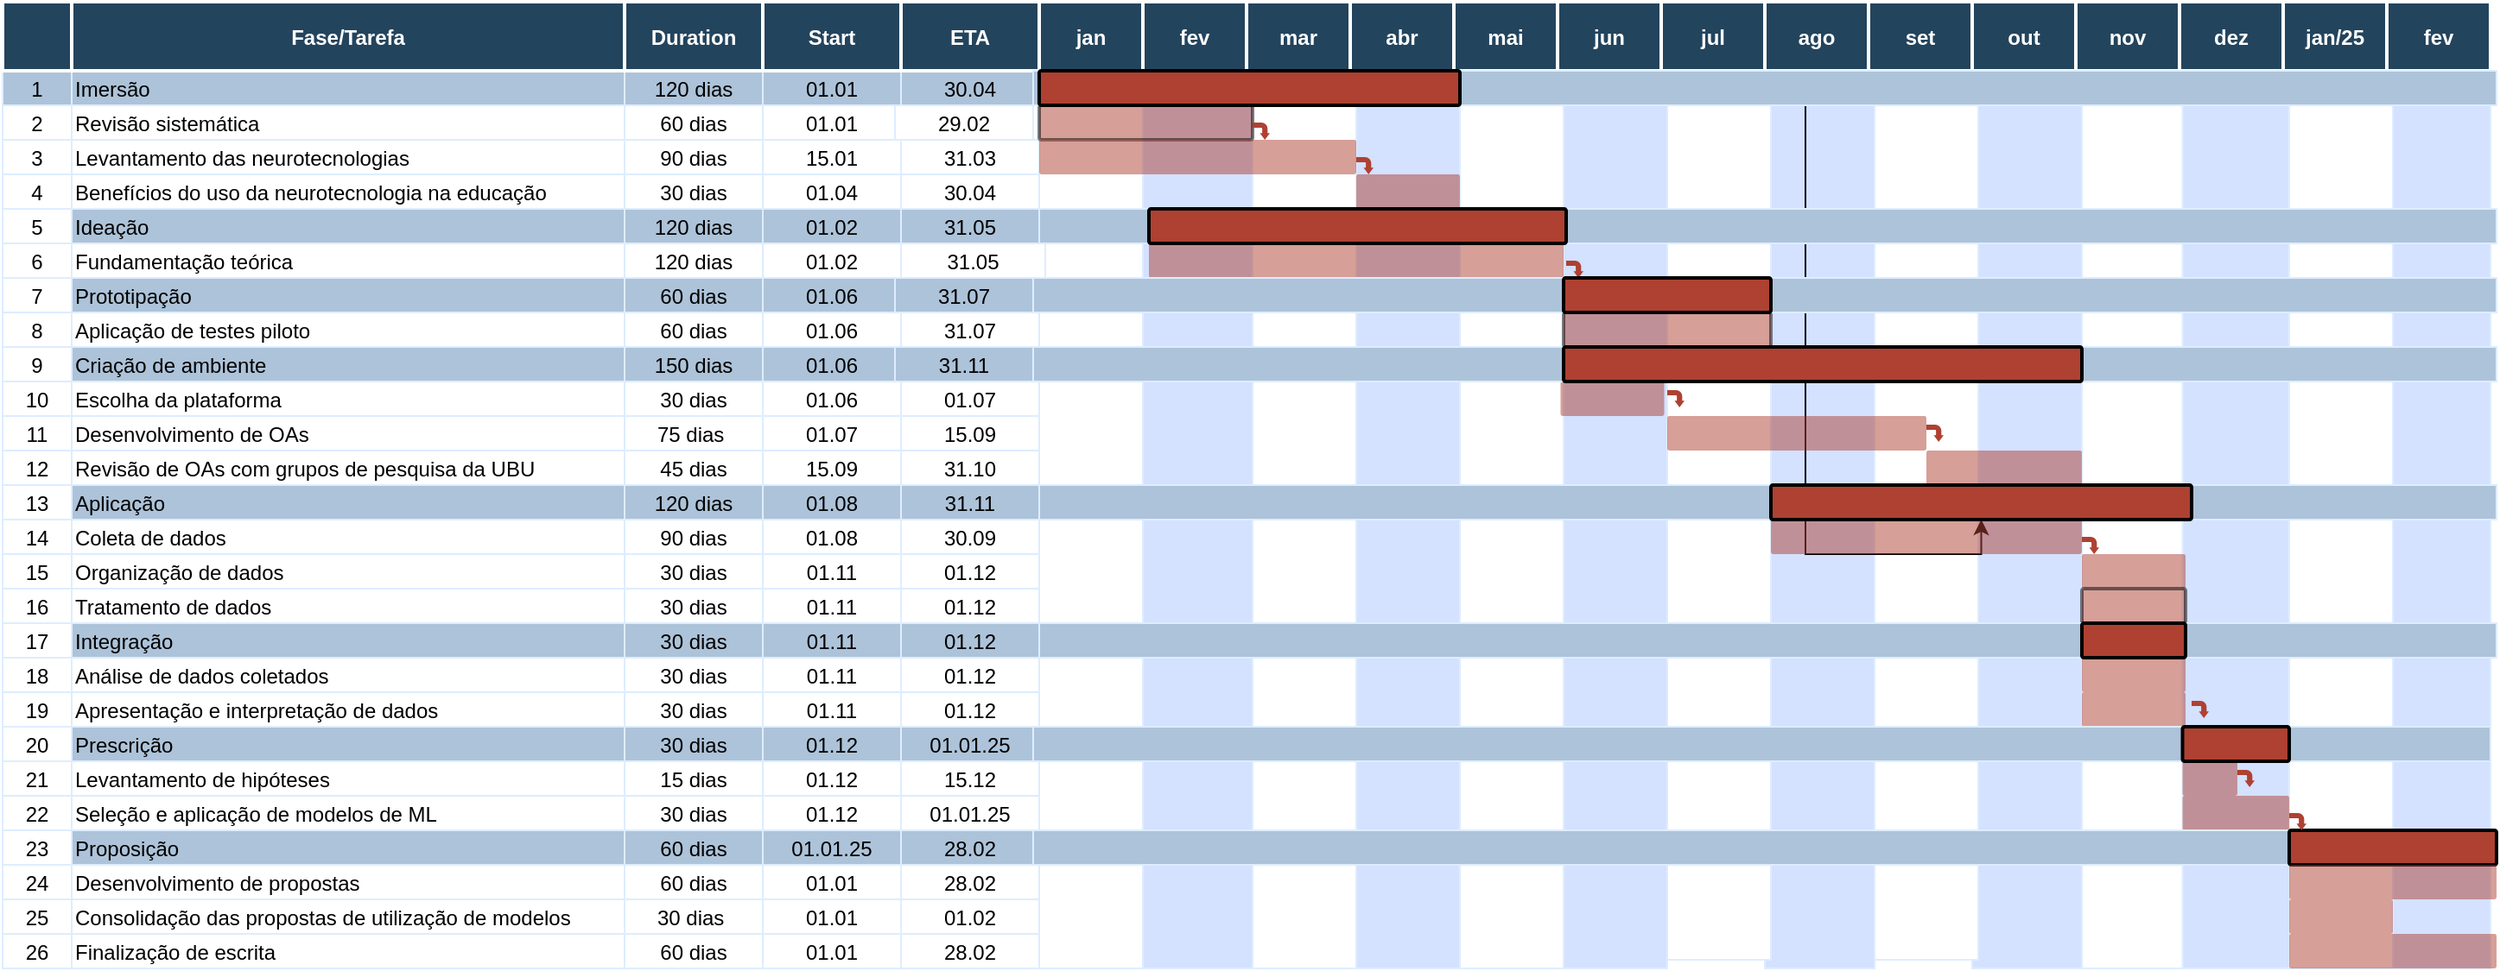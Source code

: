 <mxfile version="24.4.13" type="github">
  <diagram name="Page-1" id="8378b5f6-a2b2-b727-a746-972ab9d02e00">
    <mxGraphModel dx="1416" dy="569" grid="1" gridSize="10" guides="1" tooltips="1" connect="0" arrows="1" fold="1" page="1" pageScale="1.5" pageWidth="1169" pageHeight="827" background="none" math="0" shadow="0">
      <root>
        <mxCell id="0" />
        <mxCell id="1" parent="0" />
        <mxCell id="cZTDBIfIK9NzQ80qIvA7-331" value="" style="strokeColor=#DEEDFF;fillColor=#D4E1FF" vertex="1" parent="1">
          <mxGeometry x="1466.5" y="380" width="60" height="520" as="geometry" />
        </mxCell>
        <mxCell id="cZTDBIfIK9NzQ80qIvA7-329" value="" style="strokeColor=#DEEDFF" vertex="1" parent="1">
          <mxGeometry x="1406.5" y="380" width="63.5" height="520" as="geometry" />
        </mxCell>
        <mxCell id="cZTDBIfIK9NzQ80qIvA7-330" value="" style="strokeColor=#DEEDFF;fillColor=#D4E1FF" vertex="1" parent="1">
          <mxGeometry x="1348.25" y="380" width="61.75" height="520" as="geometry" />
        </mxCell>
        <mxCell id="cZTDBIfIK9NzQ80qIvA7-328" value="" style="strokeColor=#DEEDFF" vertex="1" parent="1">
          <mxGeometry x="1284.75" y="380" width="63.5" height="520" as="geometry" />
        </mxCell>
        <mxCell id="cZTDBIfIK9NzQ80qIvA7-327" value="" style="strokeColor=#DEEDFF;fillColor=#D4E1FF" vertex="1" parent="1">
          <mxGeometry x="1226.5" y="380" width="63.5" height="520" as="geometry" />
        </mxCell>
        <mxCell id="cZTDBIfIK9NzQ80qIvA7-286" value="" style="strokeColor=#DEEDFF" vertex="1" parent="1">
          <mxGeometry x="1166.5" y="375" width="63.5" height="520" as="geometry" />
        </mxCell>
        <mxCell id="cZTDBIfIK9NzQ80qIvA7-289" value="" style="strokeColor=#DEEDFF;fillColor=#D4E1FF" vertex="1" parent="1">
          <mxGeometry x="1106.5" y="380" width="63.5" height="520" as="geometry" />
        </mxCell>
        <mxCell id="cZTDBIfIK9NzQ80qIvA7-383" value="" style="edgeStyle=orthogonalEdgeStyle;rounded=0;orthogonalLoop=1;jettySize=auto;html=1;" edge="1" parent="1" source="cZTDBIfIK9NzQ80qIvA7-285" target="cZTDBIfIK9NzQ80qIvA7-334">
          <mxGeometry relative="1" as="geometry" />
        </mxCell>
        <mxCell id="cZTDBIfIK9NzQ80qIvA7-285" value="" style="strokeColor=#DEEDFF" vertex="1" parent="1">
          <mxGeometry x="1046.5" y="375" width="63.5" height="520" as="geometry" />
        </mxCell>
        <mxCell id="cZTDBIfIK9NzQ80qIvA7-288" value="" style="strokeColor=#DEEDFF;fillColor=#D4E1FF" vertex="1" parent="1">
          <mxGeometry x="986.5" y="380" width="63.5" height="520" as="geometry" />
        </mxCell>
        <mxCell id="cZTDBIfIK9NzQ80qIvA7-284" value="" style="strokeColor=#DEEDFF" vertex="1" parent="1">
          <mxGeometry x="926.5" y="380" width="63.5" height="520" as="geometry" />
        </mxCell>
        <mxCell id="cZTDBIfIK9NzQ80qIvA7-287" value="" style="strokeColor=#DEEDFF;fillColor=#D4E1FF" vertex="1" parent="1">
          <mxGeometry x="866.5" y="380" width="63.5" height="520" as="geometry" />
        </mxCell>
        <mxCell id="cZTDBIfIK9NzQ80qIvA7-283" value="" style="strokeColor=#DEEDFF" vertex="1" parent="1">
          <mxGeometry x="806.5" y="380" width="63.5" height="520" as="geometry" />
        </mxCell>
        <mxCell id="63" value="1" style="strokeColor=#DEEDFF;fillColor=#ADC3D9" parent="1" vertex="1">
          <mxGeometry x="86.5" y="380" width="40" height="20" as="geometry" />
        </mxCell>
        <mxCell id="64" value="Imersão" style="align=left;strokeColor=#DEEDFF;fillColor=#ADC3D9" parent="1" vertex="1">
          <mxGeometry x="126.5" y="380" width="320" height="20" as="geometry" />
        </mxCell>
        <mxCell id="65" value="120 dias" style="strokeColor=#DEEDFF;fillColor=#ADC3D9" parent="1" vertex="1">
          <mxGeometry x="446.5" y="380" width="80.0" height="20" as="geometry" />
        </mxCell>
        <mxCell id="66" value="01.01" style="strokeColor=#DEEDFF;fillColor=#ADC3D9" parent="1" vertex="1">
          <mxGeometry x="526.5" y="380" width="80.0" height="20" as="geometry" />
        </mxCell>
        <mxCell id="67" value="30.04" style="strokeColor=#DEEDFF;fillColor=#ADC3D9" parent="1" vertex="1">
          <mxGeometry x="606.5" y="380.0" width="80.0" height="20" as="geometry" />
        </mxCell>
        <mxCell id="68" value="" style="strokeColor=#DEEDFF" parent="1" vertex="1">
          <mxGeometry x="686.5" y="380" width="63.5" height="520" as="geometry" />
        </mxCell>
        <mxCell id="74" value="3" style="strokeColor=#DEEDFF" parent="1" vertex="1">
          <mxGeometry x="86.5" y="420.0" width="40" height="20" as="geometry" />
        </mxCell>
        <mxCell id="75" value="Levantamento das neurotecnologias" style="align=left;strokeColor=#DEEDFF" parent="1" vertex="1">
          <mxGeometry x="126.5" y="420.0" width="320.0" height="20.0" as="geometry" />
        </mxCell>
        <mxCell id="76" value="90 dias" style="strokeColor=#DEEDFF" parent="1" vertex="1">
          <mxGeometry x="446.5" y="420.0" width="80.0" height="20" as="geometry" />
        </mxCell>
        <mxCell id="77" value="15.01" style="strokeColor=#DEEDFF" parent="1" vertex="1">
          <mxGeometry x="526.5" y="420.0" width="80.0" height="20" as="geometry" />
        </mxCell>
        <mxCell id="78" value="31.03" style="strokeColor=#DEEDFF" parent="1" vertex="1">
          <mxGeometry x="606.5" y="420" width="80.0" height="20" as="geometry" />
        </mxCell>
        <mxCell id="79" value="4" style="strokeColor=#DEEDFF" parent="1" vertex="1">
          <mxGeometry x="86.5" y="440.0" width="40" height="20" as="geometry" />
        </mxCell>
        <mxCell id="80" value="Benefícios do uso da neurotecnologia na educação" style="align=left;strokeColor=#DEEDFF" parent="1" vertex="1">
          <mxGeometry x="126.5" y="440.0" width="320" height="20" as="geometry" />
        </mxCell>
        <mxCell id="81" value="30 dias" style="strokeColor=#DEEDFF" parent="1" vertex="1">
          <mxGeometry x="446.5" y="440.0" width="80.0" height="20" as="geometry" />
        </mxCell>
        <mxCell id="82" value="01.04" style="strokeColor=#DEEDFF" parent="1" vertex="1">
          <mxGeometry x="526.5" y="440.0" width="80.0" height="20" as="geometry" />
        </mxCell>
        <mxCell id="83" value="30.04" style="strokeColor=#DEEDFF" parent="1" vertex="1">
          <mxGeometry x="606.5" y="440.0" width="80.0" height="20" as="geometry" />
        </mxCell>
        <mxCell id="84" value="5" style="strokeColor=#DEEDFF" parent="1" vertex="1">
          <mxGeometry x="86.5" y="460.0" width="40" height="20" as="geometry" />
        </mxCell>
        <mxCell id="89" value="6" style="strokeColor=#DEEDFF" parent="1" vertex="1">
          <mxGeometry x="86.5" y="480.0" width="40" height="20" as="geometry" />
        </mxCell>
        <mxCell id="91" value="120 dias" style="strokeColor=#DEEDFF" parent="1" vertex="1">
          <mxGeometry x="446.5" y="480.0" width="80.0" height="20" as="geometry" />
        </mxCell>
        <mxCell id="92" value="01.02" style="strokeColor=#DEEDFF" parent="1" vertex="1">
          <mxGeometry x="526.5" y="480.0" width="80.0" height="20" as="geometry" />
        </mxCell>
        <mxCell id="94" value="7" style="strokeColor=#DEEDFF" parent="1" vertex="1">
          <mxGeometry x="86.5" y="500.0" width="40" height="20" as="geometry" />
        </mxCell>
        <mxCell id="99" value="8" style="strokeColor=#DEEDFF" parent="1" vertex="1">
          <mxGeometry x="86.5" y="520.0" width="40" height="20" as="geometry" />
        </mxCell>
        <mxCell id="101" value="60 dias" style="strokeColor=#DEEDFF" parent="1" vertex="1">
          <mxGeometry x="446.5" y="520.0" width="80.0" height="20" as="geometry" />
        </mxCell>
        <mxCell id="102" value="01.06" style="strokeColor=#DEEDFF" parent="1" vertex="1">
          <mxGeometry x="526.5" y="520.0" width="80.0" height="20" as="geometry" />
        </mxCell>
        <mxCell id="103" value="31.07" style="strokeColor=#DEEDFF" parent="1" vertex="1">
          <mxGeometry x="606.5" y="520.0" width="80.0" height="20" as="geometry" />
        </mxCell>
        <mxCell id="109" value="10" style="strokeColor=#DEEDFF" parent="1" vertex="1">
          <mxGeometry x="86.5" y="560.0" width="40" height="20" as="geometry" />
        </mxCell>
        <mxCell id="111" value="30 dias" style="strokeColor=#DEEDFF" parent="1" vertex="1">
          <mxGeometry x="446.5" y="560.0" width="80.0" height="20" as="geometry" />
        </mxCell>
        <mxCell id="112" value="01.06" style="strokeColor=#DEEDFF" parent="1" vertex="1">
          <mxGeometry x="526.5" y="560.0" width="80.0" height="20" as="geometry" />
        </mxCell>
        <mxCell id="113" value="01.07" style="strokeColor=#DEEDFF" parent="1" vertex="1">
          <mxGeometry x="606.5" y="560.0" width="80.0" height="20" as="geometry" />
        </mxCell>
        <mxCell id="114" value="11" style="strokeColor=#DEEDFF" parent="1" vertex="1">
          <mxGeometry x="86.5" y="580.0" width="40" height="20" as="geometry" />
        </mxCell>
        <mxCell id="116" value="75 dias " style="strokeColor=#DEEDFF" parent="1" vertex="1">
          <mxGeometry x="446.5" y="580.0" width="80.0" height="20" as="geometry" />
        </mxCell>
        <mxCell id="117" value="01.07" style="strokeColor=#DEEDFF" parent="1" vertex="1">
          <mxGeometry x="526.5" y="580.0" width="80.0" height="20" as="geometry" />
        </mxCell>
        <mxCell id="118" value="15.09" style="strokeColor=#DEEDFF" parent="1" vertex="1">
          <mxGeometry x="606.5" y="580.0" width="80.0" height="20" as="geometry" />
        </mxCell>
        <mxCell id="119" value="12" style="strokeColor=#DEEDFF" parent="1" vertex="1">
          <mxGeometry x="86.5" y="600.0" width="40" height="20" as="geometry" />
        </mxCell>
        <mxCell id="121" value="45 dias" style="strokeColor=#DEEDFF" parent="1" vertex="1">
          <mxGeometry x="446.5" y="600.0" width="80.0" height="20" as="geometry" />
        </mxCell>
        <mxCell id="122" value="15.09" style="strokeColor=#DEEDFF" parent="1" vertex="1">
          <mxGeometry x="526.5" y="600.0" width="80.0" height="20" as="geometry" />
        </mxCell>
        <mxCell id="123" value="31.10" style="strokeColor=#DEEDFF" parent="1" vertex="1">
          <mxGeometry x="606.5" y="600.0" width="80.0" height="20" as="geometry" />
        </mxCell>
        <mxCell id="124" value="13" style="strokeColor=#DEEDFF" parent="1" vertex="1">
          <mxGeometry x="86.5" y="620.0" width="40" height="20" as="geometry" />
        </mxCell>
        <mxCell id="129" value="14" style="strokeColor=#DEEDFF" parent="1" vertex="1">
          <mxGeometry x="86.5" y="640.0" width="40" height="20" as="geometry" />
        </mxCell>
        <mxCell id="131" value="90 dias" style="strokeColor=#DEEDFF" parent="1" vertex="1">
          <mxGeometry x="446.5" y="640.0" width="80.0" height="20" as="geometry" />
        </mxCell>
        <mxCell id="132" value="01.08" style="strokeColor=#DEEDFF" parent="1" vertex="1">
          <mxGeometry x="526.5" y="640.0" width="80.0" height="20" as="geometry" />
        </mxCell>
        <mxCell id="133" value="30.09" style="strokeColor=#DEEDFF" parent="1" vertex="1">
          <mxGeometry x="606.5" y="640.0" width="80.0" height="20" as="geometry" />
        </mxCell>
        <mxCell id="134" value="15" style="strokeColor=#DEEDFF;fillColor=#FFFFFF" parent="1" vertex="1">
          <mxGeometry x="86.5" y="660.0" width="40" height="20" as="geometry" />
        </mxCell>
        <mxCell id="136" value="30 dias" style="strokeColor=#DEEDFF;fillColor=#FFFFFF" parent="1" vertex="1">
          <mxGeometry x="446.5" y="660.0" width="80.0" height="20" as="geometry" />
        </mxCell>
        <mxCell id="137" value="01.11" style="strokeColor=#DEEDFF;fillColor=#FFFFFF" parent="1" vertex="1">
          <mxGeometry x="526.5" y="660.0" width="80.0" height="20" as="geometry" />
        </mxCell>
        <mxCell id="138" value="01.12" style="strokeColor=#DEEDFF;fillColor=#FFFFFF" parent="1" vertex="1">
          <mxGeometry x="606.5" y="660.0" width="80.0" height="20" as="geometry" />
        </mxCell>
        <mxCell id="144" value="17" style="strokeColor=#DEEDFF" parent="1" vertex="1">
          <mxGeometry x="86.5" y="700.0" width="40" height="20" as="geometry" />
        </mxCell>
        <mxCell id="149" value="18" style="strokeColor=#DEEDFF" parent="1" vertex="1">
          <mxGeometry x="86.5" y="720.0" width="40" height="20" as="geometry" />
        </mxCell>
        <mxCell id="151" value="30 dias" style="strokeColor=#DEEDFF" parent="1" vertex="1">
          <mxGeometry x="446.5" y="720.0" width="80.0" height="20" as="geometry" />
        </mxCell>
        <mxCell id="152" value="01.11" style="strokeColor=#DEEDFF" parent="1" vertex="1">
          <mxGeometry x="526.5" y="720.0" width="80.0" height="20" as="geometry" />
        </mxCell>
        <mxCell id="153" value="01.12" style="strokeColor=#DEEDFF" parent="1" vertex="1">
          <mxGeometry x="606.5" y="720.0" width="80.0" height="20" as="geometry" />
        </mxCell>
        <mxCell id="154" value="19" style="strokeColor=#DEEDFF" parent="1" vertex="1">
          <mxGeometry x="86.5" y="740.0" width="40" height="20" as="geometry" />
        </mxCell>
        <mxCell id="156" value="30 dias" style="strokeColor=#DEEDFF" parent="1" vertex="1">
          <mxGeometry x="446.5" y="740.0" width="80.0" height="20" as="geometry" />
        </mxCell>
        <mxCell id="157" value="01.11" style="strokeColor=#DEEDFF" parent="1" vertex="1">
          <mxGeometry x="526.5" y="740.0" width="80.0" height="20" as="geometry" />
        </mxCell>
        <mxCell id="158" value="01.12" style="strokeColor=#DEEDFF" parent="1" vertex="1">
          <mxGeometry x="606.5" y="740.0" width="80.0" height="20" as="geometry" />
        </mxCell>
        <mxCell id="159" value="20" style="strokeColor=#DEEDFF" parent="1" vertex="1">
          <mxGeometry x="86.5" y="760.0" width="40" height="20" as="geometry" />
        </mxCell>
        <mxCell id="164" value="21" style="strokeColor=#DEEDFF" parent="1" vertex="1">
          <mxGeometry x="86.5" y="780.0" width="40" height="20" as="geometry" />
        </mxCell>
        <mxCell id="166" value="15 dias" style="strokeColor=#DEEDFF" parent="1" vertex="1">
          <mxGeometry x="446.5" y="780.0" width="80.0" height="20" as="geometry" />
        </mxCell>
        <mxCell id="167" value="01.12" style="strokeColor=#DEEDFF" parent="1" vertex="1">
          <mxGeometry x="526.5" y="780.0" width="80.0" height="20" as="geometry" />
        </mxCell>
        <mxCell id="168" value="15.12" style="strokeColor=#DEEDFF" parent="1" vertex="1">
          <mxGeometry x="606.5" y="780.0" width="80.0" height="20" as="geometry" />
        </mxCell>
        <mxCell id="169" value="22" style="strokeColor=#DEEDFF" parent="1" vertex="1">
          <mxGeometry x="86.5" y="800.0" width="40" height="20" as="geometry" />
        </mxCell>
        <mxCell id="171" value="30 dias" style="strokeColor=#DEEDFF" parent="1" vertex="1">
          <mxGeometry x="446.5" y="800.0" width="80.0" height="20" as="geometry" />
        </mxCell>
        <mxCell id="172" value="01.12" style="strokeColor=#DEEDFF" parent="1" vertex="1">
          <mxGeometry x="526.5" y="800.0" width="80.0" height="20" as="geometry" />
        </mxCell>
        <mxCell id="173" value="01.01.25" style="strokeColor=#DEEDFF" parent="1" vertex="1">
          <mxGeometry x="606.5" y="800.0" width="80.0" height="20" as="geometry" />
        </mxCell>
        <mxCell id="174" value="23" style="strokeColor=#DEEDFF" parent="1" vertex="1">
          <mxGeometry x="86.5" y="820.0" width="40" height="20" as="geometry" />
        </mxCell>
        <mxCell id="179" value="24" style="strokeColor=#DEEDFF" parent="1" vertex="1">
          <mxGeometry x="86.5" y="840.0" width="40" height="20" as="geometry" />
        </mxCell>
        <mxCell id="180" value="Levantamento de hipóteses" style="align=left;strokeColor=#DEEDFF" parent="1" vertex="1">
          <mxGeometry x="126.5" y="780.0" width="320.0" height="20" as="geometry" />
        </mxCell>
        <mxCell id="181" value="60 dias" style="strokeColor=#DEEDFF" parent="1" vertex="1">
          <mxGeometry x="446.5" y="840.0" width="80.0" height="20" as="geometry" />
        </mxCell>
        <mxCell id="182" value="01.01" style="strokeColor=#DEEDFF" parent="1" vertex="1">
          <mxGeometry x="526.5" y="840.0" width="80.0" height="20" as="geometry" />
        </mxCell>
        <mxCell id="183" value="28.02" style="strokeColor=#DEEDFF" parent="1" vertex="1">
          <mxGeometry x="606.5" y="840.0" width="80.0" height="20" as="geometry" />
        </mxCell>
        <mxCell id="184" value="25" style="strokeColor=#DEEDFF" parent="1" vertex="1">
          <mxGeometry x="86.5" y="860.0" width="40" height="20" as="geometry" />
        </mxCell>
        <mxCell id="185" value="Seleção e aplicação de modelos de ML" style="align=left;strokeColor=#DEEDFF" parent="1" vertex="1">
          <mxGeometry x="126.5" y="800.0" width="320.0" height="20" as="geometry" />
        </mxCell>
        <mxCell id="186" value="30 dias " style="strokeColor=#DEEDFF" parent="1" vertex="1">
          <mxGeometry x="446.5" y="860.0" width="80.0" height="20" as="geometry" />
        </mxCell>
        <mxCell id="187" value="01.01" style="strokeColor=#DEEDFF" parent="1" vertex="1">
          <mxGeometry x="526.5" y="860.0" width="80.0" height="20" as="geometry" />
        </mxCell>
        <mxCell id="188" value="01.02" style="strokeColor=#DEEDFF" parent="1" vertex="1">
          <mxGeometry x="606.5" y="860.0" width="80.0" height="20" as="geometry" />
        </mxCell>
        <mxCell id="189" value="26" style="strokeColor=#DEEDFF" parent="1" vertex="1">
          <mxGeometry x="86.5" y="880.0" width="40" height="20" as="geometry" />
        </mxCell>
        <mxCell id="190" value="Desenvolvimento de propostas " style="align=left;strokeColor=#DEEDFF" parent="1" vertex="1">
          <mxGeometry x="126.5" y="840.0" width="320.0" height="20" as="geometry" />
        </mxCell>
        <mxCell id="191" value="60 dias" style="strokeColor=#DEEDFF" parent="1" vertex="1">
          <mxGeometry x="446.5" y="880.0" width="80.0" height="20" as="geometry" />
        </mxCell>
        <mxCell id="192" value="01.01" style="strokeColor=#DEEDFF" parent="1" vertex="1">
          <mxGeometry x="526.5" y="880.0" width="80.0" height="20" as="geometry" />
        </mxCell>
        <mxCell id="193" value="28.02" style="strokeColor=#DEEDFF" parent="1" vertex="1">
          <mxGeometry x="606.5" y="880.0" width="80.0" height="20" as="geometry" />
        </mxCell>
        <mxCell id="198" value="" style="strokeColor=#DEEDFF;fillColor=#D4E1FF" parent="1" vertex="1">
          <mxGeometry x="746.5" y="380" width="63.5" height="520" as="geometry" />
        </mxCell>
        <mxCell id="2" value="Fase/Tarefa" style="fillColor=#23445D;strokeColor=#FFFFFF;strokeWidth=2;fontColor=#FFFFFF;fontStyle=1" parent="1" vertex="1">
          <mxGeometry x="126.5" y="340" width="320" height="40" as="geometry" />
        </mxCell>
        <mxCell id="3" value="" style="fillColor=#23445D;strokeColor=#FFFFFF;strokeWidth=2;fontColor=#FFFFFF;fontStyle=1" parent="1" vertex="1">
          <mxGeometry x="86.5" y="340" width="40" height="40" as="geometry" />
        </mxCell>
        <mxCell id="4" value="jan" style="fillColor=#23445D;strokeColor=#FFFFFF;strokeWidth=2;fontColor=#FFFFFF;fontStyle=1" parent="1" vertex="1">
          <mxGeometry x="686.5" y="340" width="60" height="40" as="geometry" />
        </mxCell>
        <mxCell id="12" value="Duration" style="fillColor=#23445D;strokeColor=#FFFFFF;strokeWidth=2;fontColor=#FFFFFF;fontStyle=1" parent="1" vertex="1">
          <mxGeometry x="446.5" y="340.0" width="80.0" height="40.0" as="geometry" />
        </mxCell>
        <mxCell id="13" value="Start" style="fillColor=#23445D;strokeColor=#FFFFFF;strokeWidth=2;fontColor=#FFFFFF;fontStyle=1" parent="1" vertex="1">
          <mxGeometry x="526.5" y="340.0" width="80.0" height="40.0" as="geometry" />
        </mxCell>
        <mxCell id="14" value="ETA" style="fillColor=#23445D;strokeColor=#FFFFFF;strokeWidth=2;fontColor=#FFFFFF;fontStyle=1" parent="1" vertex="1">
          <mxGeometry x="606.5" y="340.0" width="80.0" height="40.0" as="geometry" />
        </mxCell>
        <mxCell id="15" value="fev" style="fillColor=#23445D;strokeColor=#FFFFFF;strokeWidth=2;fontColor=#FFFFFF;fontStyle=1" parent="1" vertex="1">
          <mxGeometry x="746.5" y="340" width="60" height="40" as="geometry" />
        </mxCell>
        <mxCell id="23" value="mar" style="fillColor=#23445D;strokeColor=#FFFFFF;strokeWidth=2;fontColor=#FFFFFF;fontStyle=1" parent="1" vertex="1">
          <mxGeometry x="806.5" y="340" width="60" height="40" as="geometry" />
        </mxCell>
        <mxCell id="31" value="abr" style="fillColor=#23445D;strokeColor=#FFFFFF;strokeWidth=2;fontColor=#FFFFFF;fontStyle=1" parent="1" vertex="1">
          <mxGeometry x="866.5" y="340" width="60" height="40" as="geometry" />
        </mxCell>
        <mxCell id="39" value="mai" style="fillColor=#23445D;strokeColor=#FFFFFF;strokeWidth=2;fontColor=#FFFFFF;fontStyle=1" parent="1" vertex="1">
          <mxGeometry x="926.5" y="340" width="60" height="40" as="geometry" />
        </mxCell>
        <mxCell id="47" value="jun" style="fillColor=#23445D;strokeColor=#FFFFFF;strokeWidth=2;fontColor=#FFFFFF;fontStyle=1" parent="1" vertex="1">
          <mxGeometry x="986.5" y="340" width="60" height="40" as="geometry" />
        </mxCell>
        <mxCell id="55" value="jul" style="fillColor=#23445D;strokeColor=#FFFFFF;strokeWidth=2;fontColor=#FFFFFF;fontStyle=1" parent="1" vertex="1">
          <mxGeometry x="1046.5" y="340" width="60" height="40" as="geometry" />
        </mxCell>
        <mxCell id="242" value="" style="shape=mxgraph.flowchart.process;fillColor=#AE4132;strokeColor=#000000;strokeWidth=2;opacity=50" parent="1" vertex="1">
          <mxGeometry x="686.5" y="400" width="123.5" height="20" as="geometry" />
        </mxCell>
        <mxCell id="243" value="" style="shape=mxgraph.arrows.bent_right_arrow;fillColor=#AE4132;strokeColor=none;strokeWidth=2;direction=south" parent="1" vertex="1">
          <mxGeometry x="870.0" y="430.0" width="10.0" height="10.0" as="geometry" />
        </mxCell>
        <mxCell id="244" value="" style="shape=mxgraph.flowchart.process;fillColor=#AE4132;strokeColor=none;strokeWidth=2;opacity=50" parent="1" vertex="1">
          <mxGeometry x="686.5" y="420" width="183.5" height="20" as="geometry" />
        </mxCell>
        <mxCell id="245" value="" style="shape=mxgraph.flowchart.process;fillColor=#AE4132;strokeColor=none;strokeWidth=2;opacity=50" parent="1" vertex="1">
          <mxGeometry x="870" y="440" width="60" height="20" as="geometry" />
        </mxCell>
        <mxCell id="252" value="" style="shape=mxgraph.flowchart.process;fillColor=#AE4132;strokeColor=none;strokeWidth=2;opacity=50" parent="1" vertex="1">
          <mxGeometry x="750" y="480" width="240" height="20" as="geometry" />
        </mxCell>
        <mxCell id="253" value="" style="shape=mxgraph.arrows.bent_right_arrow;fillColor=#AE4132;strokeColor=none;strokeWidth=2;direction=south" parent="1" vertex="1">
          <mxGeometry x="991.5" y="490.0" width="10.0" height="10.0" as="geometry" />
        </mxCell>
        <mxCell id="256" value="" style="shape=mxgraph.flowchart.process;fillColor=#AE4132;strokeColor=#000000;strokeWidth=2;opacity=50" parent="1" vertex="1">
          <mxGeometry x="990" y="520" width="120" height="20" as="geometry" />
        </mxCell>
        <mxCell id="257" value="" style="shape=mxgraph.flowchart.process;fillColor=#AE4132;strokeColor=none;strokeWidth=2;opacity=50" parent="1" vertex="1">
          <mxGeometry x="988.25" y="560" width="60" height="20" as="geometry" />
        </mxCell>
        <mxCell id="258" value="" style="shape=mxgraph.flowchart.process;fillColor=#AE4132;strokeColor=none;strokeWidth=2;opacity=50" parent="1" vertex="1">
          <mxGeometry x="1050" y="580" width="150" height="20" as="geometry" />
        </mxCell>
        <mxCell id="259" value="" style="shape=mxgraph.flowchart.process;fillColor=#AE4132;strokeColor=none;strokeWidth=2;opacity=50" parent="1" vertex="1">
          <mxGeometry x="1200" y="600" width="90" height="20" as="geometry" />
        </mxCell>
        <mxCell id="260" value="" style="shape=mxgraph.flowchart.process;fillColor=#AE4132;strokeColor=none;strokeWidth=2;opacity=50" parent="1" vertex="1">
          <mxGeometry x="1110" y="640" width="180" height="20" as="geometry" />
        </mxCell>
        <mxCell id="261" value="" style="shape=mxgraph.flowchart.process;fillColor=#AE4132;strokeColor=none;strokeWidth=2;opacity=50" parent="1" vertex="1">
          <mxGeometry x="1290" y="660" width="60" height="20" as="geometry" />
        </mxCell>
        <mxCell id="263" value="" style="shape=mxgraph.flowchart.process;fillColor=#AE4132;strokeColor=none;strokeWidth=2;opacity=50" parent="1" vertex="1">
          <mxGeometry x="1290" y="720" width="60" height="20" as="geometry" />
        </mxCell>
        <mxCell id="264" value="" style="shape=mxgraph.flowchart.process;fillColor=#AE4132;strokeColor=none;strokeWidth=2;opacity=50" parent="1" vertex="1">
          <mxGeometry x="1290" y="740" width="60" height="20" as="geometry" />
        </mxCell>
        <mxCell id="265" value="" style="shape=mxgraph.flowchart.process;fillColor=#AE4132;strokeColor=none;strokeWidth=2;opacity=50" parent="1" vertex="1">
          <mxGeometry x="1426.5" y="760.0" width="20.0" height="20.0" as="geometry" />
        </mxCell>
        <mxCell id="266" value="" style="shape=mxgraph.flowchart.process;fillColor=#AE4132;strokeColor=none;strokeWidth=2;opacity=50" parent="1" vertex="1">
          <mxGeometry x="1348.25" y="780" width="31.75" height="20" as="geometry" />
        </mxCell>
        <mxCell id="267" value="" style="shape=mxgraph.flowchart.process;fillColor=#AE4132;strokeColor=none;strokeWidth=2;opacity=50" parent="1" vertex="1">
          <mxGeometry x="1348.25" y="800" width="61.75" height="20" as="geometry" />
        </mxCell>
        <mxCell id="268" value="" style="shape=mxgraph.flowchart.process;fillColor=#AE4132;strokeColor=#000000;strokeWidth=2;opacity=50" parent="1" vertex="1">
          <mxGeometry x="1290" y="680" width="60" height="20" as="geometry" />
        </mxCell>
        <mxCell id="269" value="" style="shape=mxgraph.arrows.bent_right_arrow;fillColor=#AE4132;strokeColor=none;strokeWidth=2;direction=south" parent="1" vertex="1">
          <mxGeometry x="1050.0" y="565.0" width="10.0" height="10.0" as="geometry" />
        </mxCell>
        <mxCell id="270" value="" style="shape=mxgraph.arrows.bent_right_arrow;fillColor=#AE4132;strokeColor=none;strokeWidth=2;direction=south" parent="1" vertex="1">
          <mxGeometry x="1200.0" y="585.0" width="10.0" height="10.0" as="geometry" />
        </mxCell>
        <mxCell id="272" value="" style="shape=mxgraph.arrows.bent_right_arrow;fillColor=#AE4132;strokeColor=none;strokeWidth=2;direction=south" parent="1" vertex="1">
          <mxGeometry x="1306.5" y="630.0" width="10.0" height="10.0" as="geometry" />
        </mxCell>
        <mxCell id="275" value="" style="shape=mxgraph.arrows.bent_right_arrow;fillColor=#AE4132;strokeColor=none;strokeWidth=2;direction=south" parent="1" vertex="1">
          <mxGeometry x="1290.0" y="650.0" width="10.0" height="10.0" as="geometry" />
        </mxCell>
        <mxCell id="276" value="" style="shape=mxgraph.arrows.bent_right_arrow;fillColor=#AE4132;strokeColor=none;strokeWidth=2;direction=south" parent="1" vertex="1">
          <mxGeometry x="1353.5" y="745.0" width="10.0" height="10.0" as="geometry" />
        </mxCell>
        <mxCell id="277" value="" style="shape=mxgraph.arrows.bent_right_arrow;fillColor=#AE4132;strokeColor=none;strokeWidth=2;direction=south" parent="1" vertex="1">
          <mxGeometry x="1446.5" y="770.0" width="10.0" height="10.0" as="geometry" />
        </mxCell>
        <mxCell id="cZTDBIfIK9NzQ80qIvA7-291" value="Ideação" style="align=left;strokeColor=#DEEDFF;fillColor=#ADC3D9" vertex="1" parent="1">
          <mxGeometry x="126.5" y="460" width="320" height="20" as="geometry" />
        </mxCell>
        <mxCell id="cZTDBIfIK9NzQ80qIvA7-292" value="Prototipação" style="align=left;strokeColor=#DEEDFF;fillColor=#ADC3D9" vertex="1" parent="1">
          <mxGeometry x="126.5" y="500" width="320" height="20" as="geometry" />
        </mxCell>
        <mxCell id="cZTDBIfIK9NzQ80qIvA7-293" value="Criação de ambiente" style="align=left;strokeColor=#DEEDFF;fillColor=#ADC3D9" vertex="1" parent="1">
          <mxGeometry x="126.5" y="540" width="320" height="20" as="geometry" />
        </mxCell>
        <mxCell id="cZTDBIfIK9NzQ80qIvA7-294" value="Aplicação" style="align=left;strokeColor=#DEEDFF;fillColor=#ADC3D9" vertex="1" parent="1">
          <mxGeometry x="126.5" y="620" width="320" height="20" as="geometry" />
        </mxCell>
        <mxCell id="cZTDBIfIK9NzQ80qIvA7-295" value="Integração" style="align=left;strokeColor=#DEEDFF;fillColor=#ADC3D9" vertex="1" parent="1">
          <mxGeometry x="126.5" y="700" width="320" height="20" as="geometry" />
        </mxCell>
        <mxCell id="cZTDBIfIK9NzQ80qIvA7-296" value="Prescrição" style="align=left;strokeColor=#DEEDFF;fillColor=#ADC3D9" vertex="1" parent="1">
          <mxGeometry x="126.5" y="760" width="320" height="20" as="geometry" />
        </mxCell>
        <mxCell id="cZTDBIfIK9NzQ80qIvA7-297" value="Proposição" style="align=left;strokeColor=#DEEDFF;fillColor=#ADC3D9" vertex="1" parent="1">
          <mxGeometry x="126.5" y="820" width="320" height="20" as="geometry" />
        </mxCell>
        <mxCell id="cZTDBIfIK9NzQ80qIvA7-298" value="2" style="strokeColor=#DEEDFF" vertex="1" parent="1">
          <mxGeometry x="86.5" y="400.0" width="40" height="20" as="geometry" />
        </mxCell>
        <mxCell id="cZTDBIfIK9NzQ80qIvA7-299" value="9" style="strokeColor=#DEEDFF" vertex="1" parent="1">
          <mxGeometry x="86.5" y="540.0" width="40" height="20" as="geometry" />
        </mxCell>
        <mxCell id="cZTDBIfIK9NzQ80qIvA7-300" value="16" style="strokeColor=#DEEDFF;fillColor=#FFFFFF" vertex="1" parent="1">
          <mxGeometry x="86.5" y="680.0" width="40" height="20" as="geometry" />
        </mxCell>
        <mxCell id="cZTDBIfIK9NzQ80qIvA7-301" value="Revisão sistemática" style="align=left;strokeColor=#DEEDFF" vertex="1" parent="1">
          <mxGeometry x="126.5" y="400.0" width="320.0" height="20.0" as="geometry" />
        </mxCell>
        <mxCell id="cZTDBIfIK9NzQ80qIvA7-302" value="Fundamentação teórica" style="align=left;strokeColor=#DEEDFF" vertex="1" parent="1">
          <mxGeometry x="126.5" y="480.0" width="320" height="20" as="geometry" />
        </mxCell>
        <mxCell id="cZTDBIfIK9NzQ80qIvA7-304" value="Aplicação de testes piloto" style="align=left;strokeColor=#DEEDFF" vertex="1" parent="1">
          <mxGeometry x="126.5" y="520.0" width="320" height="20" as="geometry" />
        </mxCell>
        <mxCell id="cZTDBIfIK9NzQ80qIvA7-305" value="Escolha da plataforma" style="align=left;strokeColor=#DEEDFF" vertex="1" parent="1">
          <mxGeometry x="126.5" y="560.0" width="320" height="20" as="geometry" />
        </mxCell>
        <mxCell id="cZTDBIfIK9NzQ80qIvA7-306" value="Desenvolvimento de OAs" style="align=left;strokeColor=#DEEDFF" vertex="1" parent="1">
          <mxGeometry x="126.5" y="580.0" width="320" height="20" as="geometry" />
        </mxCell>
        <mxCell id="cZTDBIfIK9NzQ80qIvA7-307" value="Revisão de OAs com grupos de pesquisa da UBU " style="align=left;strokeColor=#DEEDFF" vertex="1" parent="1">
          <mxGeometry x="126.5" y="600.0" width="320" height="20" as="geometry" />
        </mxCell>
        <mxCell id="cZTDBIfIK9NzQ80qIvA7-308" value="Coleta de dados" style="align=left;strokeColor=#DEEDFF" vertex="1" parent="1">
          <mxGeometry x="126.5" y="640.0" width="320" height="20" as="geometry" />
        </mxCell>
        <mxCell id="cZTDBIfIK9NzQ80qIvA7-309" value="Organização de dados" style="align=left;strokeColor=#DEEDFF" vertex="1" parent="1">
          <mxGeometry x="126.5" y="660.0" width="320" height="20" as="geometry" />
        </mxCell>
        <mxCell id="cZTDBIfIK9NzQ80qIvA7-310" value="Tratamento de dados" style="align=left;strokeColor=#DEEDFF" vertex="1" parent="1">
          <mxGeometry x="126.5" y="680.0" width="320" height="20" as="geometry" />
        </mxCell>
        <mxCell id="cZTDBIfIK9NzQ80qIvA7-311" value="Análise de dados coletados" style="align=left;strokeColor=#DEEDFF" vertex="1" parent="1">
          <mxGeometry x="126.5" y="720.0" width="320" height="20" as="geometry" />
        </mxCell>
        <mxCell id="cZTDBIfIK9NzQ80qIvA7-312" value="Apresentação e interpretação de dados " style="align=left;strokeColor=#DEEDFF" vertex="1" parent="1">
          <mxGeometry x="126.5" y="740.0" width="320" height="20" as="geometry" />
        </mxCell>
        <mxCell id="cZTDBIfIK9NzQ80qIvA7-313" value="Consolidação das propostas de utilização de modelos" style="align=left;strokeColor=#DEEDFF" vertex="1" parent="1">
          <mxGeometry x="126.5" y="860.0" width="320.0" height="20" as="geometry" />
        </mxCell>
        <mxCell id="cZTDBIfIK9NzQ80qIvA7-314" value="Finalização de escrita" style="align=left;strokeColor=#DEEDFF" vertex="1" parent="1">
          <mxGeometry x="126.5" y="880.0" width="320.0" height="20" as="geometry" />
        </mxCell>
        <mxCell id="cZTDBIfIK9NzQ80qIvA7-366" style="edgeStyle=orthogonalEdgeStyle;rounded=0;orthogonalLoop=1;jettySize=auto;html=1;" edge="1" parent="1" source="cZTDBIfIK9NzQ80qIvA7-319" target="cZTDBIfIK9NzQ80qIvA7-289">
          <mxGeometry relative="1" as="geometry" />
        </mxCell>
        <mxCell id="cZTDBIfIK9NzQ80qIvA7-319" value="ago" style="fillColor=#23445D;strokeColor=#FFFFFF;strokeWidth=2;fontColor=#FFFFFF;fontStyle=1" vertex="1" parent="1">
          <mxGeometry x="1106.5" y="340" width="60" height="40" as="geometry" />
        </mxCell>
        <mxCell id="cZTDBIfIK9NzQ80qIvA7-320" value="set" style="fillColor=#23445D;strokeColor=#FFFFFF;strokeWidth=2;fontColor=#FFFFFF;fontStyle=1" vertex="1" parent="1">
          <mxGeometry x="1166.5" y="340" width="60" height="40" as="geometry" />
        </mxCell>
        <mxCell id="cZTDBIfIK9NzQ80qIvA7-321" value="out" style="fillColor=#23445D;strokeColor=#FFFFFF;strokeWidth=2;fontColor=#FFFFFF;fontStyle=1" vertex="1" parent="1">
          <mxGeometry x="1226.5" y="340" width="60" height="40" as="geometry" />
        </mxCell>
        <mxCell id="cZTDBIfIK9NzQ80qIvA7-322" value="nov" style="fillColor=#23445D;strokeColor=#FFFFFF;strokeWidth=2;fontColor=#FFFFFF;fontStyle=1" vertex="1" parent="1">
          <mxGeometry x="1286.5" y="340" width="60" height="40" as="geometry" />
        </mxCell>
        <mxCell id="cZTDBIfIK9NzQ80qIvA7-323" value="dez" style="fillColor=#23445D;strokeColor=#FFFFFF;strokeWidth=2;fontColor=#FFFFFF;fontStyle=1" vertex="1" parent="1">
          <mxGeometry x="1346.5" y="340" width="60" height="40" as="geometry" />
        </mxCell>
        <mxCell id="cZTDBIfIK9NzQ80qIvA7-325" value="jan/25" style="fillColor=#23445D;strokeColor=#FFFFFF;strokeWidth=2;fontColor=#FFFFFF;fontStyle=1" vertex="1" parent="1">
          <mxGeometry x="1406.5" y="340" width="60" height="40" as="geometry" />
        </mxCell>
        <mxCell id="cZTDBIfIK9NzQ80qIvA7-326" value="fev" style="fillColor=#23445D;strokeColor=#FFFFFF;strokeWidth=2;fontColor=#FFFFFF;fontStyle=1" vertex="1" parent="1">
          <mxGeometry x="1466.5" y="340" width="60" height="40" as="geometry" />
        </mxCell>
        <mxCell id="cZTDBIfIK9NzQ80qIvA7-338" value="31.11" style="strokeColor=#DEEDFF;fillColor=#ADC3D9" vertex="1" parent="1">
          <mxGeometry x="606.5" y="620" width="80.0" height="20" as="geometry" />
        </mxCell>
        <mxCell id="cZTDBIfIK9NzQ80qIvA7-339" value="01.08" style="strokeColor=#DEEDFF;fillColor=#ADC3D9" vertex="1" parent="1">
          <mxGeometry x="526.5" y="620" width="80.0" height="20" as="geometry" />
        </mxCell>
        <mxCell id="cZTDBIfIK9NzQ80qIvA7-340" value="120 dias" style="strokeColor=#DEEDFF;fillColor=#ADC3D9" vertex="1" parent="1">
          <mxGeometry x="446.5" y="620" width="80.0" height="20" as="geometry" />
        </mxCell>
        <mxCell id="cZTDBIfIK9NzQ80qIvA7-341" value="01.12" style="strokeColor=#DEEDFF;fillColor=#ADC3D9" vertex="1" parent="1">
          <mxGeometry x="606.5" y="700" width="80.0" height="20" as="geometry" />
        </mxCell>
        <mxCell id="cZTDBIfIK9NzQ80qIvA7-342" value="01.11" style="strokeColor=#DEEDFF;fillColor=#ADC3D9" vertex="1" parent="1">
          <mxGeometry x="526.5" y="700" width="80.0" height="20" as="geometry" />
        </mxCell>
        <mxCell id="cZTDBIfIK9NzQ80qIvA7-343" value="30 dias" style="strokeColor=#DEEDFF;fillColor=#ADC3D9" vertex="1" parent="1">
          <mxGeometry x="446.5" y="700" width="80.0" height="20" as="geometry" />
        </mxCell>
        <mxCell id="cZTDBIfIK9NzQ80qIvA7-344" value="01.01.25" style="strokeColor=#DEEDFF;fillColor=#ADC3D9" vertex="1" parent="1">
          <mxGeometry x="606.5" y="760" width="80.0" height="20" as="geometry" />
        </mxCell>
        <mxCell id="cZTDBIfIK9NzQ80qIvA7-345" value="01.12" style="strokeColor=#DEEDFF;fillColor=#ADC3D9" vertex="1" parent="1">
          <mxGeometry x="526.5" y="760" width="80.0" height="20" as="geometry" />
        </mxCell>
        <mxCell id="cZTDBIfIK9NzQ80qIvA7-346" value="30 dias" style="strokeColor=#DEEDFF;fillColor=#ADC3D9" vertex="1" parent="1">
          <mxGeometry x="446.5" y="760" width="80.0" height="20" as="geometry" />
        </mxCell>
        <mxCell id="cZTDBIfIK9NzQ80qIvA7-347" value="28.02" style="strokeColor=#DEEDFF;fillColor=#ADC3D9" vertex="1" parent="1">
          <mxGeometry x="606.5" y="820" width="80.0" height="20" as="geometry" />
        </mxCell>
        <mxCell id="cZTDBIfIK9NzQ80qIvA7-348" value="01.01.25" style="strokeColor=#DEEDFF;fillColor=#ADC3D9" vertex="1" parent="1">
          <mxGeometry x="526.5" y="820" width="80.0" height="20" as="geometry" />
        </mxCell>
        <mxCell id="cZTDBIfIK9NzQ80qIvA7-349" value="60 dias" style="strokeColor=#DEEDFF;fillColor=#ADC3D9" vertex="1" parent="1">
          <mxGeometry x="446.5" y="820" width="80.0" height="20" as="geometry" />
        </mxCell>
        <mxCell id="cZTDBIfIK9NzQ80qIvA7-350" value="150 dias" style="strokeColor=#DEEDFF;fillColor=#ADC3D9" vertex="1" parent="1">
          <mxGeometry x="446.5" y="540" width="80.0" height="20" as="geometry" />
        </mxCell>
        <mxCell id="cZTDBIfIK9NzQ80qIvA7-351" value="01.06" style="strokeColor=#DEEDFF;fillColor=#ADC3D9" vertex="1" parent="1">
          <mxGeometry x="526.5" y="540" width="80.0" height="20" as="geometry" />
        </mxCell>
        <mxCell id="cZTDBIfIK9NzQ80qIvA7-352" value="31.11" style="strokeColor=#DEEDFF;fillColor=#ADC3D9" vertex="1" parent="1">
          <mxGeometry x="603.0" y="540" width="80.0" height="20" as="geometry" />
        </mxCell>
        <mxCell id="cZTDBIfIK9NzQ80qIvA7-353" value="60 dias" style="strokeColor=#DEEDFF;fillColor=#ADC3D9" vertex="1" parent="1">
          <mxGeometry x="446.5" y="500" width="80.0" height="20" as="geometry" />
        </mxCell>
        <mxCell id="cZTDBIfIK9NzQ80qIvA7-354" value="01.06" style="strokeColor=#DEEDFF;fillColor=#ADC3D9" vertex="1" parent="1">
          <mxGeometry x="526.5" y="500" width="80.0" height="20" as="geometry" />
        </mxCell>
        <mxCell id="cZTDBIfIK9NzQ80qIvA7-355" value="31.07" style="strokeColor=#DEEDFF;fillColor=#ADC3D9" vertex="1" parent="1">
          <mxGeometry x="603.0" y="500" width="80.0" height="20" as="geometry" />
        </mxCell>
        <mxCell id="cZTDBIfIK9NzQ80qIvA7-356" value="120 dias" style="strokeColor=#DEEDFF;fillColor=#ADC3D9" vertex="1" parent="1">
          <mxGeometry x="446.5" y="460" width="80.0" height="20" as="geometry" />
        </mxCell>
        <mxCell id="cZTDBIfIK9NzQ80qIvA7-357" value="01.02" style="strokeColor=#DEEDFF;fillColor=#ADC3D9" vertex="1" parent="1">
          <mxGeometry x="526.5" y="460" width="80.0" height="20" as="geometry" />
        </mxCell>
        <mxCell id="cZTDBIfIK9NzQ80qIvA7-360" value="" style="shape=mxgraph.arrows.bent_right_arrow;fillColor=#AE4132;strokeColor=none;strokeWidth=2;direction=south" vertex="1" parent="1">
          <mxGeometry x="810.0" y="410.0" width="10.0" height="10.0" as="geometry" />
        </mxCell>
        <mxCell id="93" value="31.05" style="strokeColor=#DEEDFF" parent="1" vertex="1">
          <mxGeometry x="606.5" y="480" width="83.5" height="20" as="geometry" />
        </mxCell>
        <mxCell id="cZTDBIfIK9NzQ80qIvA7-358" value="31.05" style="strokeColor=#DEEDFF;fillColor=#ADC3D9" vertex="1" parent="1">
          <mxGeometry x="606.5" y="460" width="80.0" height="20" as="geometry" />
        </mxCell>
        <mxCell id="cZTDBIfIK9NzQ80qIvA7-363" value="" style="strokeColor=#DEEDFF;fillColor=#ADC3D9" vertex="1" parent="1">
          <mxGeometry x="683" y="540" width="847" height="20" as="geometry" />
        </mxCell>
        <mxCell id="cZTDBIfIK9NzQ80qIvA7-362" value="" style="shape=mxgraph.flowchart.process;fillColor=#AE4132;strokeColor=#000000;strokeWidth=2;opacity=100" vertex="1" parent="1">
          <mxGeometry x="990" y="540" width="300" height="20" as="geometry" />
        </mxCell>
        <mxCell id="cZTDBIfIK9NzQ80qIvA7-364" value="" style="strokeColor=#DEEDFF;fillColor=#ADC3D9" vertex="1" parent="1">
          <mxGeometry x="683" y="380" width="847" height="20" as="geometry" />
        </mxCell>
        <mxCell id="254" value="" style="shape=mxgraph.flowchart.process;fillColor=#AE4132;strokeColor=#000000;strokeWidth=2;opacity=100" parent="1" vertex="1">
          <mxGeometry x="686.5" y="380" width="243.5" height="20" as="geometry" />
        </mxCell>
        <mxCell id="cZTDBIfIK9NzQ80qIvA7-365" value="" style="strokeColor=#DEEDFF;fillColor=#ADC3D9" vertex="1" parent="1">
          <mxGeometry x="686.5" y="460" width="843.5" height="20" as="geometry" />
        </mxCell>
        <mxCell id="cZTDBIfIK9NzQ80qIvA7-359" value="" style="shape=mxgraph.flowchart.process;fillColor=#AE4132;strokeColor=#000000;strokeWidth=2;opacity=100" vertex="1" parent="1">
          <mxGeometry x="750" y="460" width="241.5" height="20" as="geometry" />
        </mxCell>
        <mxCell id="cZTDBIfIK9NzQ80qIvA7-367" value="" style="strokeColor=#DEEDFF;fillColor=#ADC3D9" vertex="1" parent="1">
          <mxGeometry x="683" y="500" width="847" height="20" as="geometry" />
        </mxCell>
        <mxCell id="cZTDBIfIK9NzQ80qIvA7-332" value="" style="shape=mxgraph.flowchart.process;fillColor=#AE4132;strokeColor=#000000;strokeWidth=2;opacity=100" vertex="1" parent="1">
          <mxGeometry x="990" y="500" width="120" height="20" as="geometry" />
        </mxCell>
        <mxCell id="cZTDBIfIK9NzQ80qIvA7-368" value="" style="strokeColor=#DEEDFF;fillColor=#ADC3D9" vertex="1" parent="1">
          <mxGeometry x="686.5" y="620" width="843.5" height="20" as="geometry" />
        </mxCell>
        <mxCell id="cZTDBIfIK9NzQ80qIvA7-334" value="" style="shape=mxgraph.flowchart.process;fillColor=#AE4132;strokeColor=#000000;strokeWidth=2;opacity=100" vertex="1" parent="1">
          <mxGeometry x="1110" y="620" width="243.5" height="20" as="geometry" />
        </mxCell>
        <mxCell id="cZTDBIfIK9NzQ80qIvA7-369" value="" style="strokeColor=#DEEDFF;fillColor=#ADC3D9" vertex="1" parent="1">
          <mxGeometry x="686.5" y="700" width="843.5" height="20" as="geometry" />
        </mxCell>
        <mxCell id="cZTDBIfIK9NzQ80qIvA7-335" value="" style="shape=mxgraph.flowchart.process;fillColor=#AE4132;strokeColor=#000000;strokeWidth=2;opacity=100" vertex="1" parent="1">
          <mxGeometry x="1290" y="700" width="60" height="20" as="geometry" />
        </mxCell>
        <mxCell id="cZTDBIfIK9NzQ80qIvA7-370" value="" style="strokeColor=#DEEDFF;fillColor=#ADC3D9" vertex="1" parent="1">
          <mxGeometry x="683" y="760" width="843.5" height="20" as="geometry" />
        </mxCell>
        <mxCell id="cZTDBIfIK9NzQ80qIvA7-336" value="" style="shape=mxgraph.flowchart.process;fillColor=#AE4132;strokeColor=#000000;strokeWidth=2;opacity=100" vertex="1" parent="1">
          <mxGeometry x="1348.25" y="760" width="61.75" height="20" as="geometry" />
        </mxCell>
        <mxCell id="cZTDBIfIK9NzQ80qIvA7-371" value="" style="shape=mxgraph.arrows.bent_right_arrow;fillColor=#AE4132;strokeColor=none;strokeWidth=2;direction=south" vertex="1" parent="1">
          <mxGeometry x="1380.0" y="785.0" width="10.0" height="10.0" as="geometry" />
        </mxCell>
        <mxCell id="cZTDBIfIK9NzQ80qIvA7-372" value="" style="strokeColor=#DEEDFF;fillColor=#ADC3D9" vertex="1" parent="1">
          <mxGeometry x="683" y="820" width="843.5" height="20" as="geometry" />
        </mxCell>
        <mxCell id="cZTDBIfIK9NzQ80qIvA7-337" value="" style="shape=mxgraph.flowchart.process;fillColor=#AE4132;strokeColor=#000000;strokeWidth=2;opacity=100" vertex="1" parent="1">
          <mxGeometry x="1410" y="820" width="120" height="20" as="geometry" />
        </mxCell>
        <mxCell id="cZTDBIfIK9NzQ80qIvA7-373" value="" style="shape=mxgraph.arrows.bent_right_arrow;fillColor=#AE4132;strokeColor=none;strokeWidth=2;direction=south" vertex="1" parent="1">
          <mxGeometry x="1410.0" y="810.0" width="10.0" height="10.0" as="geometry" />
        </mxCell>
        <mxCell id="cZTDBIfIK9NzQ80qIvA7-374" value="" style="shape=mxgraph.flowchart.process;fillColor=#AE4132;strokeColor=none;strokeWidth=2;opacity=50" vertex="1" parent="1">
          <mxGeometry x="1410" y="840" width="120" height="20" as="geometry" />
        </mxCell>
        <mxCell id="cZTDBIfIK9NzQ80qIvA7-375" value="" style="shape=mxgraph.flowchart.process;fillColor=#AE4132;strokeColor=none;strokeWidth=2;opacity=50" vertex="1" parent="1">
          <mxGeometry x="1410" y="860" width="60" height="20" as="geometry" />
        </mxCell>
        <mxCell id="cZTDBIfIK9NzQ80qIvA7-376" value="" style="shape=mxgraph.flowchart.process;fillColor=#AE4132;strokeColor=none;strokeWidth=2;opacity=50" vertex="1" parent="1">
          <mxGeometry x="1410" y="880" width="120" height="20" as="geometry" />
        </mxCell>
        <mxCell id="cZTDBIfIK9NzQ80qIvA7-377" value="60 dias" style="strokeColor=#DEEDFF" vertex="1" parent="1">
          <mxGeometry x="446.5" y="400.0" width="80.0" height="20" as="geometry" />
        </mxCell>
        <mxCell id="cZTDBIfIK9NzQ80qIvA7-378" value="01.01" style="strokeColor=#DEEDFF" vertex="1" parent="1">
          <mxGeometry x="526.5" y="400.0" width="80.0" height="20" as="geometry" />
        </mxCell>
        <mxCell id="cZTDBIfIK9NzQ80qIvA7-379" value="29.02" style="strokeColor=#DEEDFF" vertex="1" parent="1">
          <mxGeometry x="603.0" y="400.0" width="80.0" height="20" as="geometry" />
        </mxCell>
        <mxCell id="cZTDBIfIK9NzQ80qIvA7-380" value="30 dias" style="strokeColor=#DEEDFF;fillColor=#FFFFFF" vertex="1" parent="1">
          <mxGeometry x="446.5" y="680.0" width="80.0" height="20" as="geometry" />
        </mxCell>
        <mxCell id="cZTDBIfIK9NzQ80qIvA7-381" value="01.11" style="strokeColor=#DEEDFF;fillColor=#FFFFFF" vertex="1" parent="1">
          <mxGeometry x="526.5" y="680.0" width="80.0" height="20" as="geometry" />
        </mxCell>
        <mxCell id="cZTDBIfIK9NzQ80qIvA7-382" value="01.12" style="strokeColor=#DEEDFF;fillColor=#FFFFFF" vertex="1" parent="1">
          <mxGeometry x="606.5" y="680.0" width="80.0" height="20" as="geometry" />
        </mxCell>
      </root>
    </mxGraphModel>
  </diagram>
</mxfile>
